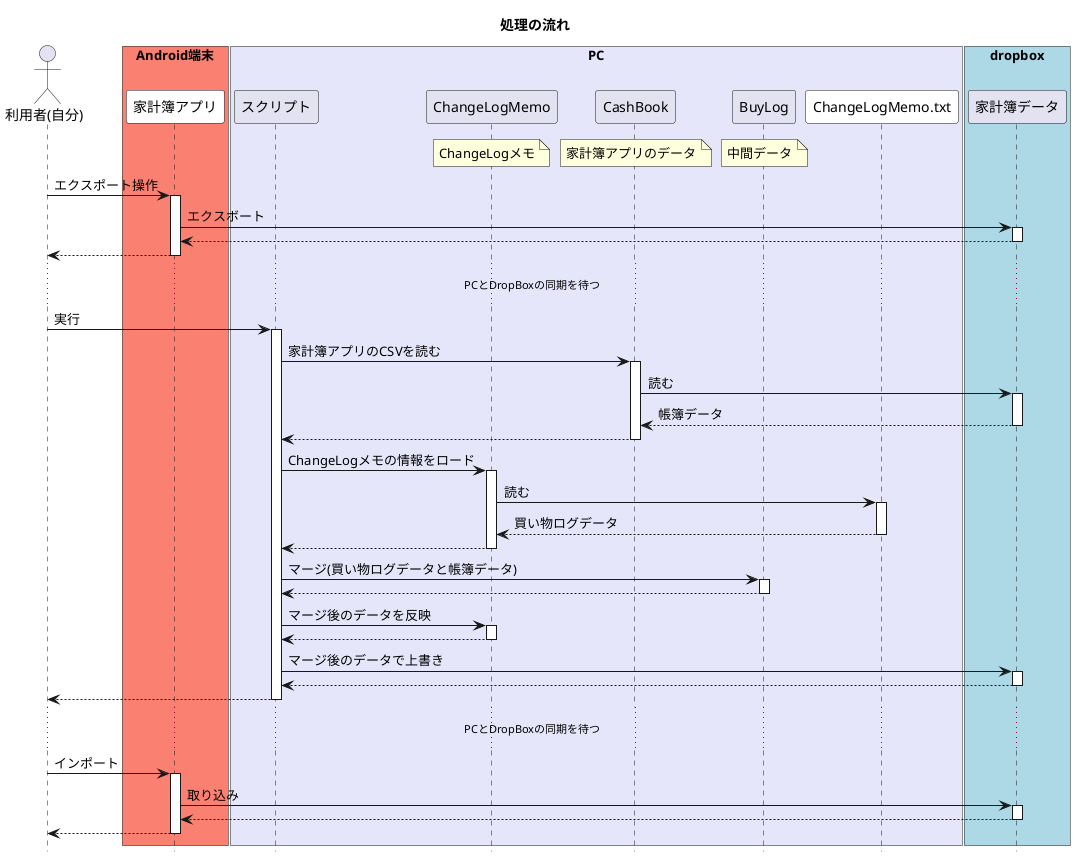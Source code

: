 @startuml{sequence.svg}

title 処理の流れ

hide footbox

''''''''''''''''''''''''''''''''''''''''''''''''''''''''''''''''''''''''''''''''
''''''''''''''''''''''''''''''''''''''''''''''''''''''''''''''''''''''''''''''''
' 登場人物
''''''''''''''''''''''''''''''''''''''''''''''''''''''''''''''''''''''''''''''''
''''''''''''''''''''''''''''''''''''''''''''''''''''''''''''''''''''''''''''''''

actor "利用者(自分)" as user

box "Android端末" #salmon
	participant "家計簿アプリ" as app #white
end box

box "PC" #lavender
	participant "スクリプト" as script
	participant "ChangeLogMemo" as clmemo
	participant "CashBook" as cashbook
	participant "BuyLog" as workdata
	participant "ChangeLogMemo.txt" as clmemotxt #white
end box

box "dropbox" #lightblue
	participant "家計簿データ" as exporteddata
end box

note over clmemo : ChangeLogメモ
/note over cashbook : 家計簿アプリのデータ
/note over workdata : 中間データ

''''''''''''''''''''''''''''''''''''''''''''''''''''''''''''''''''''''''''''''''
''''''''''''''''''''''''''''''''''''''''''''''''''''''''''''''''''''''''''''''''
' シーケンス
''''''''''''''''''''''''''''''''''''''''''''''''''''''''''''''''''''''''''''''''
''''''''''''''''''''''''''''''''''''''''''''''''''''''''''''''''''''''''''''''''

user -> app ++ : エクスポート操作
	app -> exporteddata ++ : エクスボート
	return
return

...PCとDropBoxの同期を待つ...


user -> script ++ : 実行

	script -> cashbook ++ : 家計簿アプリのCSVを読む
		cashbook -> exporteddata ++ : 読む
		return 帳簿データ
	return

	script -> clmemo ++ : ChangeLogメモの情報をロード
		clmemo -> clmemotxt ++ : 読む
		return 買い物ログデータ
	return

	script -> workdata ++ : マージ(買い物ログデータと帳簿データ)
	return

	script -> clmemo ++ : マージ後のデータを反映
	return 

	script -> exporteddata ++ : マージ後のデータで上書き
	return

return

...PCとDropBoxの同期を待つ...

user -> app ++ :インポート
	app -> exporteddata ++ : 取り込み
	return
return

@enduml

